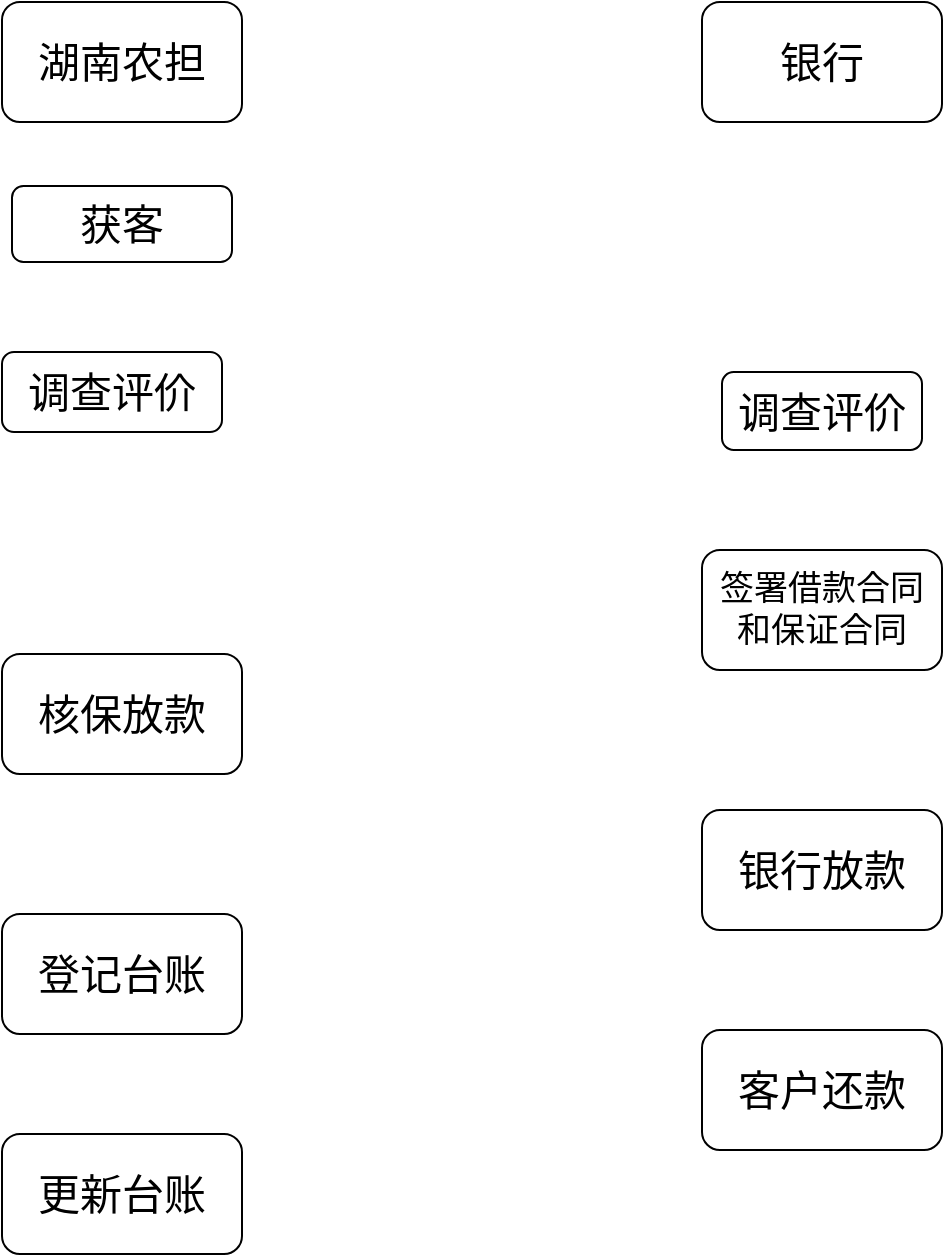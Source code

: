 <mxfile version="14.9.0" type="github">
  <diagram id="dO2qiLhL7tnFLpFk5E4g" name="Page-1">
    <mxGraphModel dx="1303" dy="857" grid="1" gridSize="10" guides="1" tooltips="1" connect="1" arrows="1" fold="1" page="1" pageScale="1" pageWidth="827" pageHeight="1169" math="0" shadow="0">
      <root>
        <mxCell id="0" />
        <mxCell id="1" parent="0" />
        <mxCell id="Y-XFu3cOp23zqg_AY3rB-1" value="湖南农担" style="rounded=1;whiteSpace=wrap;html=1;fontSize=21;" vertex="1" parent="1">
          <mxGeometry x="170" y="60" width="120" height="60" as="geometry" />
        </mxCell>
        <mxCell id="Y-XFu3cOp23zqg_AY3rB-2" value="银行" style="rounded=1;whiteSpace=wrap;html=1;fontSize=21;" vertex="1" parent="1">
          <mxGeometry x="520" y="60" width="120" height="60" as="geometry" />
        </mxCell>
        <mxCell id="Y-XFu3cOp23zqg_AY3rB-3" value="获客" style="rounded=1;whiteSpace=wrap;html=1;fontSize=21;" vertex="1" parent="1">
          <mxGeometry x="175" y="152" width="110" height="38" as="geometry" />
        </mxCell>
        <mxCell id="Y-XFu3cOp23zqg_AY3rB-4" value="调查评价" style="rounded=1;whiteSpace=wrap;html=1;fontSize=21;" vertex="1" parent="1">
          <mxGeometry x="170" y="235" width="110" height="40" as="geometry" />
        </mxCell>
        <mxCell id="Y-XFu3cOp23zqg_AY3rB-5" value="调查评价" style="rounded=1;whiteSpace=wrap;html=1;fontSize=21;" vertex="1" parent="1">
          <mxGeometry x="530" y="245" width="100" height="39" as="geometry" />
        </mxCell>
        <mxCell id="Y-XFu3cOp23zqg_AY3rB-6" value="签署借款合同&lt;br style=&quot;font-size: 17px;&quot;&gt;和保证合同" style="rounded=1;whiteSpace=wrap;html=1;fontSize=17;" vertex="1" parent="1">
          <mxGeometry x="520" y="334" width="120" height="60" as="geometry" />
        </mxCell>
        <mxCell id="Y-XFu3cOp23zqg_AY3rB-7" value="核保放款" style="rounded=1;whiteSpace=wrap;html=1;fontSize=21;" vertex="1" parent="1">
          <mxGeometry x="170" y="386" width="120" height="60" as="geometry" />
        </mxCell>
        <mxCell id="Y-XFu3cOp23zqg_AY3rB-8" value="银行放款" style="rounded=1;whiteSpace=wrap;html=1;fontSize=21;" vertex="1" parent="1">
          <mxGeometry x="520" y="464" width="120" height="60" as="geometry" />
        </mxCell>
        <mxCell id="Y-XFu3cOp23zqg_AY3rB-9" value="登记台账" style="rounded=1;whiteSpace=wrap;html=1;fontSize=21;" vertex="1" parent="1">
          <mxGeometry x="170" y="516" width="120" height="60" as="geometry" />
        </mxCell>
        <mxCell id="Y-XFu3cOp23zqg_AY3rB-11" value="客户还款" style="rounded=1;whiteSpace=wrap;html=1;fontSize=21;" vertex="1" parent="1">
          <mxGeometry x="520" y="574" width="120" height="60" as="geometry" />
        </mxCell>
        <mxCell id="Y-XFu3cOp23zqg_AY3rB-12" value="更新台账" style="rounded=1;whiteSpace=wrap;html=1;fontSize=21;" vertex="1" parent="1">
          <mxGeometry x="170" y="626" width="120" height="60" as="geometry" />
        </mxCell>
      </root>
    </mxGraphModel>
  </diagram>
</mxfile>
